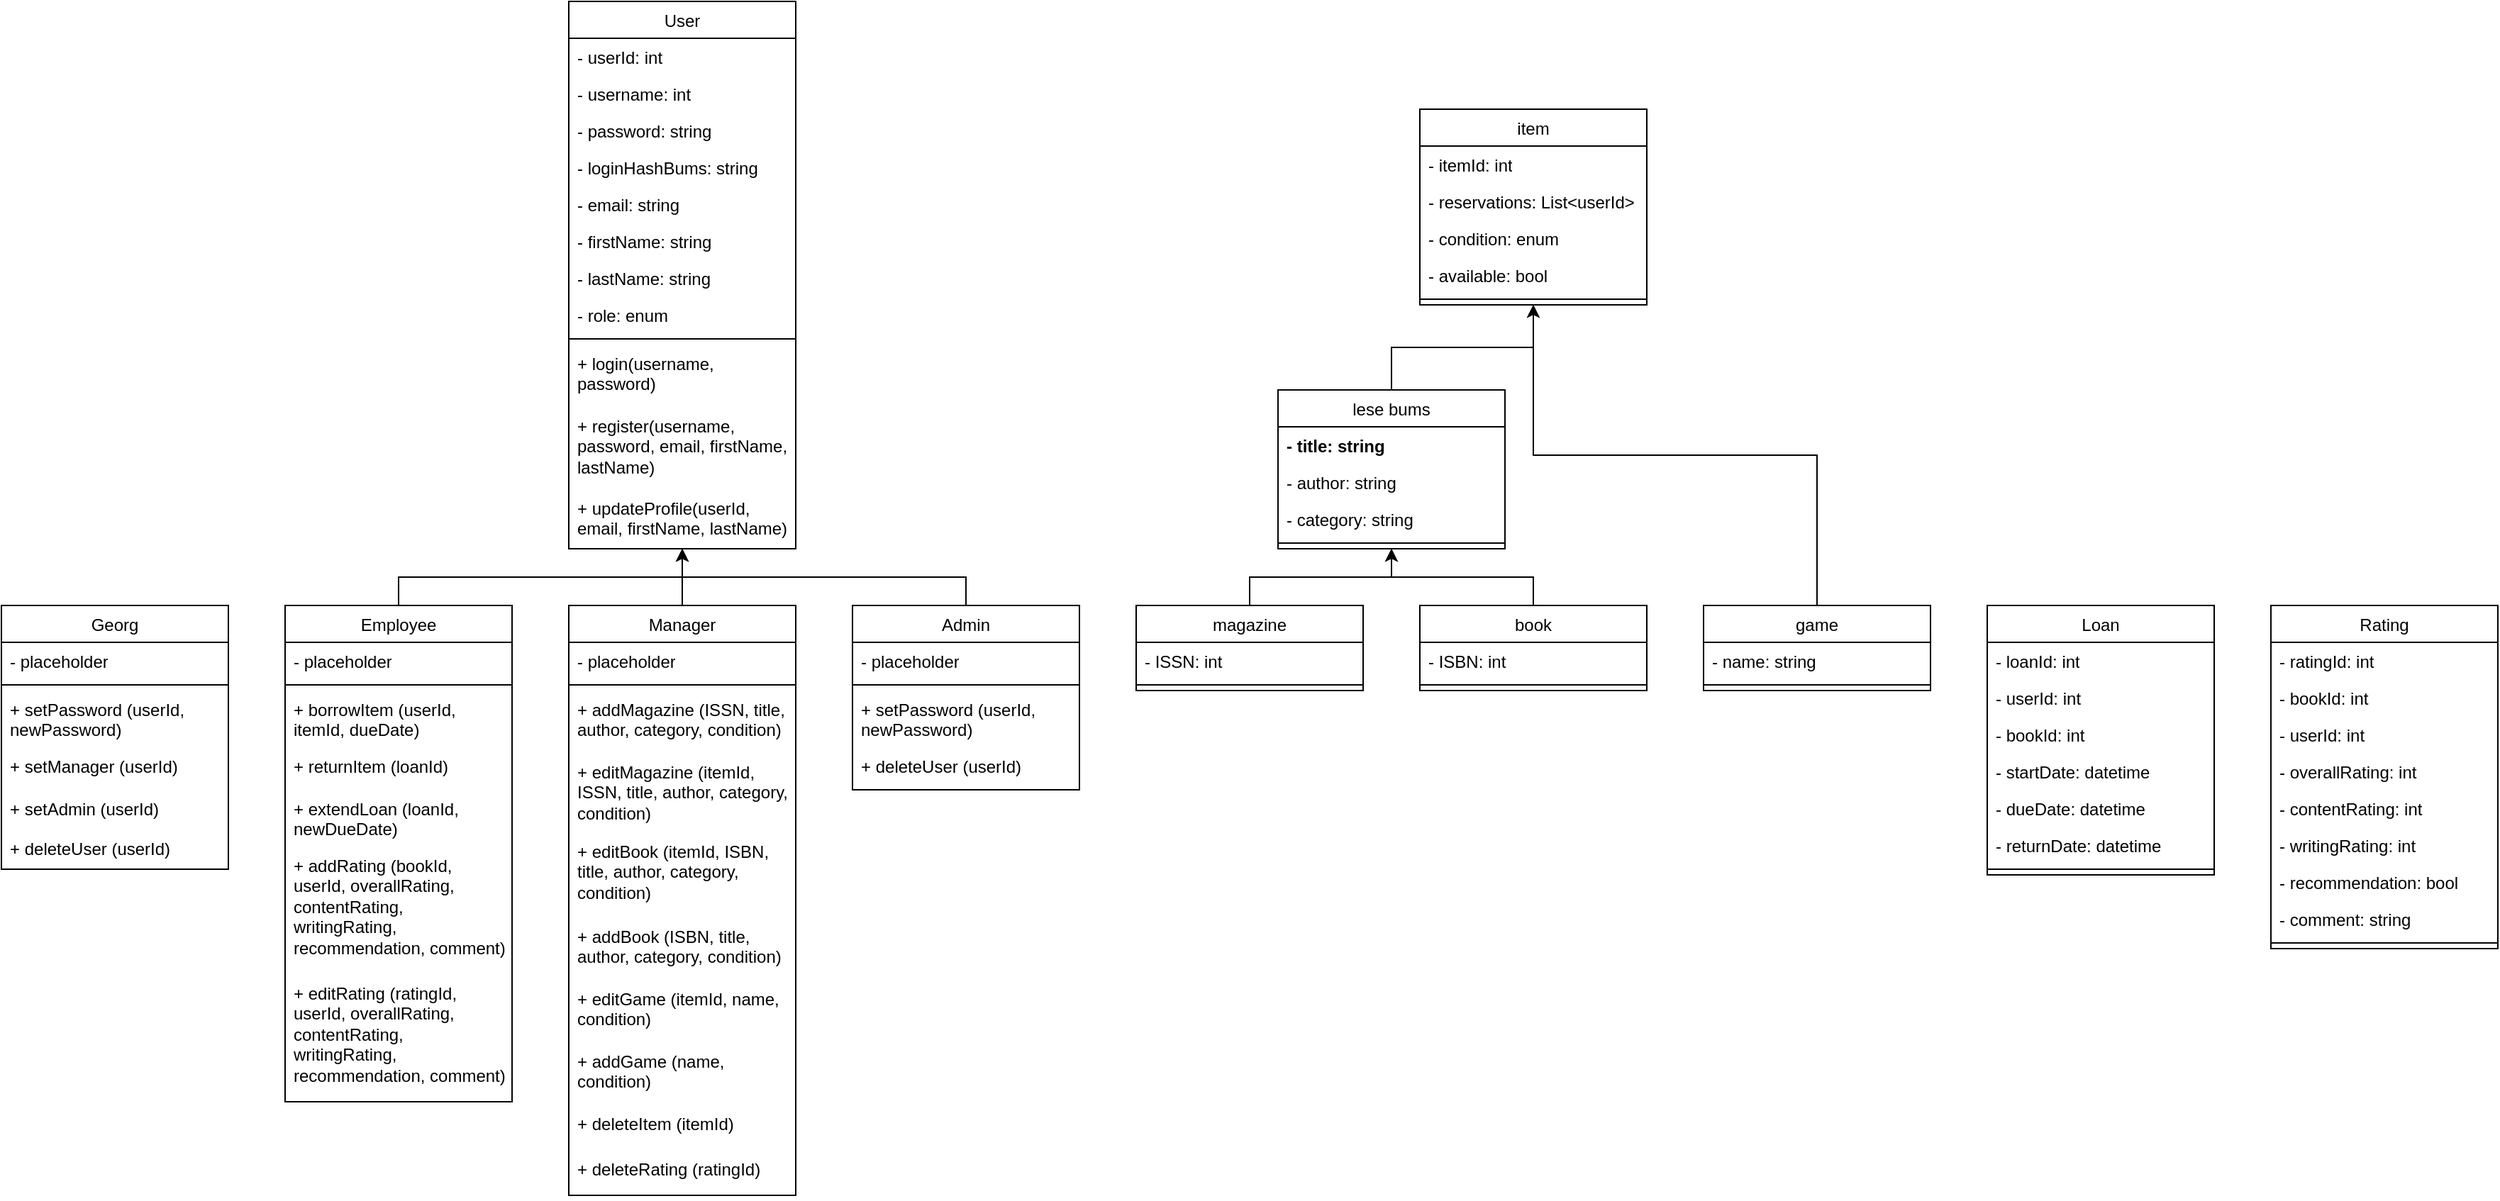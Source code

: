 <mxfile version="24.0.7" type="device">
  <diagram id="C5RBs43oDa-KdzZeNtuy" name="Page-1">
    <mxGraphModel dx="3623" dy="2087" grid="1" gridSize="10" guides="1" tooltips="1" connect="1" arrows="1" fold="1" page="1" pageScale="1" pageWidth="827" pageHeight="1169" math="0" shadow="0">
      <root>
        <mxCell id="WIyWlLk6GJQsqaUBKTNV-0" />
        <mxCell id="WIyWlLk6GJQsqaUBKTNV-1" parent="WIyWlLk6GJQsqaUBKTNV-0" />
        <mxCell id="Z_tapN1HvOzov5fVeBzJ-174" style="edgeStyle=orthogonalEdgeStyle;rounded=0;orthogonalLoop=1;jettySize=auto;html=1;exitX=0.5;exitY=0;exitDx=0;exitDy=0;" parent="WIyWlLk6GJQsqaUBKTNV-1" source="zkfFHV4jXpPFQw0GAbJ--6" target="Z_tapN1HvOzov5fVeBzJ-159" edge="1">
          <mxGeometry relative="1" as="geometry" />
        </mxCell>
        <mxCell id="zkfFHV4jXpPFQw0GAbJ--6" value="Admin" style="swimlane;fontStyle=0;align=center;verticalAlign=top;childLayout=stackLayout;horizontal=1;startSize=26;horizontalStack=0;resizeParent=1;resizeLast=0;collapsible=1;marginBottom=0;rounded=0;shadow=0;strokeWidth=1;whiteSpace=wrap;" parent="WIyWlLk6GJQsqaUBKTNV-1" vertex="1">
          <mxGeometry x="-280" y="320" width="160" height="130" as="geometry">
            <mxRectangle x="130" y="380" width="160" height="26" as="alternateBounds" />
          </mxGeometry>
        </mxCell>
        <mxCell id="Z_tapN1HvOzov5fVeBzJ-5" value="- placeholder" style="text;align=left;verticalAlign=top;spacingLeft=4;spacingRight=4;overflow=hidden;rotatable=0;points=[[0,0.5],[1,0.5]];portConstraint=eastwest;rounded=0;shadow=0;html=0;whiteSpace=wrap;" parent="zkfFHV4jXpPFQw0GAbJ--6" vertex="1">
          <mxGeometry y="26" width="160" height="26" as="geometry" />
        </mxCell>
        <mxCell id="zkfFHV4jXpPFQw0GAbJ--9" value="" style="line;html=1;strokeWidth=1;align=left;verticalAlign=middle;spacingTop=-1;spacingLeft=3;spacingRight=3;rotatable=0;labelPosition=right;points=[];portConstraint=eastwest;whiteSpace=wrap;" parent="zkfFHV4jXpPFQw0GAbJ--6" vertex="1">
          <mxGeometry y="52" width="160" height="8" as="geometry" />
        </mxCell>
        <mxCell id="Z_tapN1HvOzov5fVeBzJ-186" value="+ setPassword (userId, newPassword)" style="text;align=left;verticalAlign=top;spacingLeft=4;spacingRight=4;overflow=hidden;rotatable=0;points=[[0,0.5],[1,0.5]];portConstraint=eastwest;fontStyle=0;whiteSpace=wrap;" parent="zkfFHV4jXpPFQw0GAbJ--6" vertex="1">
          <mxGeometry y="60" width="160" height="40" as="geometry" />
        </mxCell>
        <mxCell id="Z_tapN1HvOzov5fVeBzJ-185" value="+ deleteUser (userId)" style="text;align=left;verticalAlign=top;spacingLeft=4;spacingRight=4;overflow=hidden;rotatable=0;points=[[0,0.5],[1,0.5]];portConstraint=eastwest;fontStyle=0;whiteSpace=wrap;" parent="zkfFHV4jXpPFQw0GAbJ--6" vertex="1">
          <mxGeometry y="100" width="160" height="28" as="geometry" />
        </mxCell>
        <mxCell id="Z_tapN1HvOzov5fVeBzJ-9" value="Loan" style="swimlane;fontStyle=0;align=center;verticalAlign=top;childLayout=stackLayout;horizontal=1;startSize=26;horizontalStack=0;resizeParent=1;resizeLast=0;collapsible=1;marginBottom=0;rounded=0;shadow=0;strokeWidth=1;whiteSpace=wrap;" parent="WIyWlLk6GJQsqaUBKTNV-1" vertex="1">
          <mxGeometry x="520" y="320" width="160" height="190" as="geometry">
            <mxRectangle x="130" y="380" width="160" height="26" as="alternateBounds" />
          </mxGeometry>
        </mxCell>
        <mxCell id="Z_tapN1HvOzov5fVeBzJ-21" value="- loanId: int" style="text;align=left;verticalAlign=top;spacingLeft=4;spacingRight=4;overflow=hidden;rotatable=0;points=[[0,0.5],[1,0.5]];portConstraint=eastwest;whiteSpace=wrap;" parent="Z_tapN1HvOzov5fVeBzJ-9" vertex="1">
          <mxGeometry y="26" width="160" height="26" as="geometry" />
        </mxCell>
        <mxCell id="Z_tapN1HvOzov5fVeBzJ-10" value="- userId: int" style="text;align=left;verticalAlign=top;spacingLeft=4;spacingRight=4;overflow=hidden;rotatable=0;points=[[0,0.5],[1,0.5]];portConstraint=eastwest;whiteSpace=wrap;" parent="Z_tapN1HvOzov5fVeBzJ-9" vertex="1">
          <mxGeometry y="52" width="160" height="26" as="geometry" />
        </mxCell>
        <mxCell id="Z_tapN1HvOzov5fVeBzJ-22" value="- bookId: int" style="text;align=left;verticalAlign=top;spacingLeft=4;spacingRight=4;overflow=hidden;rotatable=0;points=[[0,0.5],[1,0.5]];portConstraint=eastwest;whiteSpace=wrap;" parent="Z_tapN1HvOzov5fVeBzJ-9" vertex="1">
          <mxGeometry y="78" width="160" height="26" as="geometry" />
        </mxCell>
        <mxCell id="Z_tapN1HvOzov5fVeBzJ-23" value="- startDate: datetime" style="text;align=left;verticalAlign=top;spacingLeft=4;spacingRight=4;overflow=hidden;rotatable=0;points=[[0,0.5],[1,0.5]];portConstraint=eastwest;whiteSpace=wrap;" parent="Z_tapN1HvOzov5fVeBzJ-9" vertex="1">
          <mxGeometry y="104" width="160" height="26" as="geometry" />
        </mxCell>
        <mxCell id="Z_tapN1HvOzov5fVeBzJ-24" value="- dueDate: datetime" style="text;align=left;verticalAlign=top;spacingLeft=4;spacingRight=4;overflow=hidden;rotatable=0;points=[[0,0.5],[1,0.5]];portConstraint=eastwest;whiteSpace=wrap;" parent="Z_tapN1HvOzov5fVeBzJ-9" vertex="1">
          <mxGeometry y="130" width="160" height="26" as="geometry" />
        </mxCell>
        <mxCell id="Z_tapN1HvOzov5fVeBzJ-25" value="- returnDate: datetime" style="text;align=left;verticalAlign=top;spacingLeft=4;spacingRight=4;overflow=hidden;rotatable=0;points=[[0,0.5],[1,0.5]];portConstraint=eastwest;whiteSpace=wrap;" parent="Z_tapN1HvOzov5fVeBzJ-9" vertex="1">
          <mxGeometry y="156" width="160" height="26" as="geometry" />
        </mxCell>
        <mxCell id="Z_tapN1HvOzov5fVeBzJ-17" value="" style="line;html=1;strokeWidth=1;align=left;verticalAlign=middle;spacingTop=-1;spacingLeft=3;spacingRight=3;rotatable=0;labelPosition=right;points=[];portConstraint=eastwest;whiteSpace=wrap;" parent="Z_tapN1HvOzov5fVeBzJ-9" vertex="1">
          <mxGeometry y="182" width="160" height="8" as="geometry" />
        </mxCell>
        <mxCell id="Z_tapN1HvOzov5fVeBzJ-177" style="edgeStyle=orthogonalEdgeStyle;rounded=0;orthogonalLoop=1;jettySize=auto;html=1;exitX=0.5;exitY=0;exitDx=0;exitDy=0;" parent="WIyWlLk6GJQsqaUBKTNV-1" source="Z_tapN1HvOzov5fVeBzJ-29" target="Z_tapN1HvOzov5fVeBzJ-123" edge="1">
          <mxGeometry relative="1" as="geometry" />
        </mxCell>
        <mxCell id="Z_tapN1HvOzov5fVeBzJ-29" value="game" style="swimlane;fontStyle=0;align=center;verticalAlign=top;childLayout=stackLayout;horizontal=1;startSize=26;horizontalStack=0;resizeParent=1;resizeLast=0;collapsible=1;marginBottom=0;rounded=0;shadow=0;strokeWidth=1;whiteSpace=wrap;labelBorderColor=none;textShadow=0;labelBackgroundColor=none;" parent="WIyWlLk6GJQsqaUBKTNV-1" vertex="1">
          <mxGeometry x="320" y="320" width="160" height="60" as="geometry">
            <mxRectangle x="130" y="380" width="160" height="26" as="alternateBounds" />
          </mxGeometry>
        </mxCell>
        <mxCell id="Z_tapN1HvOzov5fVeBzJ-31" value="- name: string" style="text;align=left;verticalAlign=top;spacingLeft=4;spacingRight=4;overflow=hidden;rotatable=0;points=[[0,0.5],[1,0.5]];portConstraint=eastwest;whiteSpace=wrap;" parent="Z_tapN1HvOzov5fVeBzJ-29" vertex="1">
          <mxGeometry y="26" width="160" height="26" as="geometry" />
        </mxCell>
        <mxCell id="Z_tapN1HvOzov5fVeBzJ-36" value="" style="line;html=1;strokeWidth=1;align=left;verticalAlign=middle;spacingTop=-1;spacingLeft=3;spacingRight=3;rotatable=0;labelPosition=right;points=[];portConstraint=eastwest;whiteSpace=wrap;" parent="Z_tapN1HvOzov5fVeBzJ-29" vertex="1">
          <mxGeometry y="52" width="160" height="8" as="geometry" />
        </mxCell>
        <mxCell id="Z_tapN1HvOzov5fVeBzJ-40" value="Rating" style="swimlane;fontStyle=0;align=center;verticalAlign=top;childLayout=stackLayout;horizontal=1;startSize=26;horizontalStack=0;resizeParent=1;resizeLast=0;collapsible=1;marginBottom=0;rounded=0;shadow=0;strokeWidth=1;whiteSpace=wrap;" parent="WIyWlLk6GJQsqaUBKTNV-1" vertex="1">
          <mxGeometry x="720" y="320" width="160" height="242" as="geometry">
            <mxRectangle x="130" y="380" width="160" height="26" as="alternateBounds" />
          </mxGeometry>
        </mxCell>
        <mxCell id="Z_tapN1HvOzov5fVeBzJ-51" value="- ratingId: int" style="text;align=left;verticalAlign=top;spacingLeft=4;spacingRight=4;overflow=hidden;rotatable=0;points=[[0,0.5],[1,0.5]];portConstraint=eastwest;whiteSpace=wrap;" parent="Z_tapN1HvOzov5fVeBzJ-40" vertex="1">
          <mxGeometry y="26" width="160" height="26" as="geometry" />
        </mxCell>
        <mxCell id="Z_tapN1HvOzov5fVeBzJ-41" value="- bookId: int" style="text;align=left;verticalAlign=top;spacingLeft=4;spacingRight=4;overflow=hidden;rotatable=0;points=[[0,0.5],[1,0.5]];portConstraint=eastwest;whiteSpace=wrap;" parent="Z_tapN1HvOzov5fVeBzJ-40" vertex="1">
          <mxGeometry y="52" width="160" height="26" as="geometry" />
        </mxCell>
        <mxCell id="Z_tapN1HvOzov5fVeBzJ-52" value="- userId: int" style="text;align=left;verticalAlign=top;spacingLeft=4;spacingRight=4;overflow=hidden;rotatable=0;points=[[0,0.5],[1,0.5]];portConstraint=eastwest;whiteSpace=wrap;" parent="Z_tapN1HvOzov5fVeBzJ-40" vertex="1">
          <mxGeometry y="78" width="160" height="26" as="geometry" />
        </mxCell>
        <mxCell id="Z_tapN1HvOzov5fVeBzJ-59" value="- overallRating: int" style="text;align=left;verticalAlign=top;spacingLeft=4;spacingRight=4;overflow=hidden;rotatable=0;points=[[0,0.5],[1,0.5]];portConstraint=eastwest;whiteSpace=wrap;" parent="Z_tapN1HvOzov5fVeBzJ-40" vertex="1">
          <mxGeometry y="104" width="160" height="26" as="geometry" />
        </mxCell>
        <mxCell id="Z_tapN1HvOzov5fVeBzJ-60" value="- contentRating: int" style="text;align=left;verticalAlign=top;spacingLeft=4;spacingRight=4;overflow=hidden;rotatable=0;points=[[0,0.5],[1,0.5]];portConstraint=eastwest;whiteSpace=wrap;" parent="Z_tapN1HvOzov5fVeBzJ-40" vertex="1">
          <mxGeometry y="130" width="160" height="26" as="geometry" />
        </mxCell>
        <mxCell id="Z_tapN1HvOzov5fVeBzJ-61" value="- writingRating: int" style="text;align=left;verticalAlign=top;spacingLeft=4;spacingRight=4;overflow=hidden;rotatable=0;points=[[0,0.5],[1,0.5]];portConstraint=eastwest;whiteSpace=wrap;" parent="Z_tapN1HvOzov5fVeBzJ-40" vertex="1">
          <mxGeometry y="156" width="160" height="26" as="geometry" />
        </mxCell>
        <mxCell id="Z_tapN1HvOzov5fVeBzJ-64" value="- recommendation: bool" style="text;align=left;verticalAlign=top;spacingLeft=4;spacingRight=4;overflow=hidden;rotatable=0;points=[[0,0.5],[1,0.5]];portConstraint=eastwest;whiteSpace=wrap;" parent="Z_tapN1HvOzov5fVeBzJ-40" vertex="1">
          <mxGeometry y="182" width="160" height="26" as="geometry" />
        </mxCell>
        <mxCell id="Z_tapN1HvOzov5fVeBzJ-62" value="- comment: string" style="text;align=left;verticalAlign=top;spacingLeft=4;spacingRight=4;overflow=hidden;rotatable=0;points=[[0,0.5],[1,0.5]];portConstraint=eastwest;whiteSpace=wrap;" parent="Z_tapN1HvOzov5fVeBzJ-40" vertex="1">
          <mxGeometry y="208" width="160" height="26" as="geometry" />
        </mxCell>
        <mxCell id="Z_tapN1HvOzov5fVeBzJ-47" value="" style="line;html=1;strokeWidth=1;align=left;verticalAlign=middle;spacingTop=-1;spacingLeft=3;spacingRight=3;rotatable=0;labelPosition=right;points=[];portConstraint=eastwest;whiteSpace=wrap;" parent="Z_tapN1HvOzov5fVeBzJ-40" vertex="1">
          <mxGeometry y="234" width="160" height="8" as="geometry" />
        </mxCell>
        <mxCell id="Z_tapN1HvOzov5fVeBzJ-176" style="edgeStyle=orthogonalEdgeStyle;rounded=0;orthogonalLoop=1;jettySize=auto;html=1;exitX=0.5;exitY=0;exitDx=0;exitDy=0;" parent="WIyWlLk6GJQsqaUBKTNV-1" source="Z_tapN1HvOzov5fVeBzJ-90" target="Z_tapN1HvOzov5fVeBzJ-112" edge="1">
          <mxGeometry relative="1" as="geometry" />
        </mxCell>
        <mxCell id="Z_tapN1HvOzov5fVeBzJ-90" value="book" style="swimlane;fontStyle=0;align=center;verticalAlign=top;childLayout=stackLayout;horizontal=1;startSize=26;horizontalStack=0;resizeParent=1;resizeLast=0;collapsible=1;marginBottom=0;rounded=0;shadow=0;strokeWidth=1;whiteSpace=wrap;labelBorderColor=none;textShadow=0;labelBackgroundColor=none;" parent="WIyWlLk6GJQsqaUBKTNV-1" vertex="1">
          <mxGeometry x="120" y="320" width="160" height="60" as="geometry">
            <mxRectangle x="130" y="380" width="160" height="26" as="alternateBounds" />
          </mxGeometry>
        </mxCell>
        <mxCell id="Z_tapN1HvOzov5fVeBzJ-92" value="- ISBN: int" style="text;align=left;verticalAlign=top;spacingLeft=4;spacingRight=4;overflow=hidden;rotatable=0;points=[[0,0.5],[1,0.5]];portConstraint=eastwest;whiteSpace=wrap;" parent="Z_tapN1HvOzov5fVeBzJ-90" vertex="1">
          <mxGeometry y="26" width="160" height="26" as="geometry" />
        </mxCell>
        <mxCell id="Z_tapN1HvOzov5fVeBzJ-97" value="" style="line;html=1;strokeWidth=1;align=left;verticalAlign=middle;spacingTop=-1;spacingLeft=3;spacingRight=3;rotatable=0;labelPosition=right;points=[];portConstraint=eastwest;whiteSpace=wrap;" parent="Z_tapN1HvOzov5fVeBzJ-90" vertex="1">
          <mxGeometry y="52" width="160" height="8" as="geometry" />
        </mxCell>
        <mxCell id="Z_tapN1HvOzov5fVeBzJ-175" style="edgeStyle=orthogonalEdgeStyle;rounded=0;orthogonalLoop=1;jettySize=auto;html=1;exitX=0.5;exitY=0;exitDx=0;exitDy=0;" parent="WIyWlLk6GJQsqaUBKTNV-1" source="Z_tapN1HvOzov5fVeBzJ-101" target="Z_tapN1HvOzov5fVeBzJ-112" edge="1">
          <mxGeometry relative="1" as="geometry" />
        </mxCell>
        <mxCell id="Z_tapN1HvOzov5fVeBzJ-101" value="magazine" style="swimlane;fontStyle=0;align=center;verticalAlign=top;childLayout=stackLayout;horizontal=1;startSize=26;horizontalStack=0;resizeParent=1;resizeLast=0;collapsible=1;marginBottom=0;rounded=0;shadow=0;strokeWidth=1;whiteSpace=wrap;labelBorderColor=none;textShadow=0;labelBackgroundColor=none;" parent="WIyWlLk6GJQsqaUBKTNV-1" vertex="1">
          <mxGeometry x="-80" y="320" width="160" height="60" as="geometry">
            <mxRectangle x="130" y="380" width="160" height="26" as="alternateBounds" />
          </mxGeometry>
        </mxCell>
        <mxCell id="Z_tapN1HvOzov5fVeBzJ-103" value="- ISSN: int" style="text;align=left;verticalAlign=top;spacingLeft=4;spacingRight=4;overflow=hidden;rotatable=0;points=[[0,0.5],[1,0.5]];portConstraint=eastwest;whiteSpace=wrap;" parent="Z_tapN1HvOzov5fVeBzJ-101" vertex="1">
          <mxGeometry y="26" width="160" height="26" as="geometry" />
        </mxCell>
        <mxCell id="Z_tapN1HvOzov5fVeBzJ-108" value="" style="line;html=1;strokeWidth=1;align=left;verticalAlign=middle;spacingTop=-1;spacingLeft=3;spacingRight=3;rotatable=0;labelPosition=right;points=[];portConstraint=eastwest;whiteSpace=wrap;" parent="Z_tapN1HvOzov5fVeBzJ-101" vertex="1">
          <mxGeometry y="52" width="160" height="8" as="geometry" />
        </mxCell>
        <mxCell id="Z_tapN1HvOzov5fVeBzJ-178" style="edgeStyle=orthogonalEdgeStyle;rounded=0;orthogonalLoop=1;jettySize=auto;html=1;exitX=0.5;exitY=0;exitDx=0;exitDy=0;" parent="WIyWlLk6GJQsqaUBKTNV-1" source="Z_tapN1HvOzov5fVeBzJ-112" target="Z_tapN1HvOzov5fVeBzJ-123" edge="1">
          <mxGeometry relative="1" as="geometry">
            <mxPoint x="200" y="-90" as="targetPoint" />
          </mxGeometry>
        </mxCell>
        <mxCell id="Z_tapN1HvOzov5fVeBzJ-112" value="lese bums" style="swimlane;fontStyle=0;align=center;verticalAlign=top;childLayout=stackLayout;horizontal=1;startSize=26;horizontalStack=0;resizeParent=1;resizeLast=0;collapsible=1;marginBottom=0;rounded=0;shadow=0;strokeWidth=1;whiteSpace=wrap;labelBorderColor=none;textShadow=0;labelBackgroundColor=none;" parent="WIyWlLk6GJQsqaUBKTNV-1" vertex="1">
          <mxGeometry x="20" y="168" width="160" height="112" as="geometry">
            <mxRectangle x="130" y="380" width="160" height="26" as="alternateBounds" />
          </mxGeometry>
        </mxCell>
        <mxCell id="Z_tapN1HvOzov5fVeBzJ-114" value="- title: string" style="text;align=left;verticalAlign=top;spacingLeft=4;spacingRight=4;overflow=hidden;rotatable=0;points=[[0,0.5],[1,0.5]];portConstraint=eastwest;whiteSpace=wrap;fontStyle=1" parent="Z_tapN1HvOzov5fVeBzJ-112" vertex="1">
          <mxGeometry y="26" width="160" height="26" as="geometry" />
        </mxCell>
        <mxCell id="Z_tapN1HvOzov5fVeBzJ-115" value="- author: string" style="text;align=left;verticalAlign=top;spacingLeft=4;spacingRight=4;overflow=hidden;rotatable=0;points=[[0,0.5],[1,0.5]];portConstraint=eastwest;whiteSpace=wrap;" parent="Z_tapN1HvOzov5fVeBzJ-112" vertex="1">
          <mxGeometry y="52" width="160" height="26" as="geometry" />
        </mxCell>
        <mxCell id="Z_tapN1HvOzov5fVeBzJ-116" value="- category: string" style="text;align=left;verticalAlign=top;spacingLeft=4;spacingRight=4;overflow=hidden;rotatable=0;points=[[0,0.5],[1,0.5]];portConstraint=eastwest;whiteSpace=wrap;" parent="Z_tapN1HvOzov5fVeBzJ-112" vertex="1">
          <mxGeometry y="78" width="160" height="26" as="geometry" />
        </mxCell>
        <mxCell id="Z_tapN1HvOzov5fVeBzJ-119" value="" style="line;html=1;strokeWidth=1;align=left;verticalAlign=middle;spacingTop=-1;spacingLeft=3;spacingRight=3;rotatable=0;labelPosition=right;points=[];portConstraint=eastwest;whiteSpace=wrap;" parent="Z_tapN1HvOzov5fVeBzJ-112" vertex="1">
          <mxGeometry y="104" width="160" height="8" as="geometry" />
        </mxCell>
        <mxCell id="Z_tapN1HvOzov5fVeBzJ-123" value="item" style="swimlane;fontStyle=0;align=center;verticalAlign=top;childLayout=stackLayout;horizontal=1;startSize=26;horizontalStack=0;resizeParent=1;resizeLast=0;collapsible=1;marginBottom=0;rounded=0;shadow=0;strokeWidth=1;whiteSpace=wrap;labelBorderColor=none;textShadow=0;labelBackgroundColor=none;" parent="WIyWlLk6GJQsqaUBKTNV-1" vertex="1">
          <mxGeometry x="120" y="-30" width="160" height="138" as="geometry">
            <mxRectangle x="130" y="380" width="160" height="26" as="alternateBounds" />
          </mxGeometry>
        </mxCell>
        <mxCell id="Z_tapN1HvOzov5fVeBzJ-124" value="- itemId: int" style="text;align=left;verticalAlign=top;spacingLeft=4;spacingRight=4;overflow=hidden;rotatable=0;points=[[0,0.5],[1,0.5]];portConstraint=eastwest;whiteSpace=wrap;" parent="Z_tapN1HvOzov5fVeBzJ-123" vertex="1">
          <mxGeometry y="26" width="160" height="26" as="geometry" />
        </mxCell>
        <mxCell id="po1jDYeh4Vm40g4C0sUP-4" value="- reservations: List&lt;userId&gt;" style="text;align=left;verticalAlign=top;spacingLeft=4;spacingRight=4;overflow=hidden;rotatable=0;points=[[0,0.5],[1,0.5]];portConstraint=eastwest;whiteSpace=wrap;" vertex="1" parent="Z_tapN1HvOzov5fVeBzJ-123">
          <mxGeometry y="52" width="160" height="26" as="geometry" />
        </mxCell>
        <mxCell id="Z_tapN1HvOzov5fVeBzJ-128" value="- condition: enum" style="text;align=left;verticalAlign=top;spacingLeft=4;spacingRight=4;overflow=hidden;rotatable=0;points=[[0,0.5],[1,0.5]];portConstraint=eastwest;whiteSpace=wrap;" parent="Z_tapN1HvOzov5fVeBzJ-123" vertex="1">
          <mxGeometry y="78" width="160" height="26" as="geometry" />
        </mxCell>
        <mxCell id="Z_tapN1HvOzov5fVeBzJ-129" value="- available: bool" style="text;align=left;verticalAlign=top;spacingLeft=4;spacingRight=4;overflow=hidden;rotatable=0;points=[[0,0.5],[1,0.5]];portConstraint=eastwest;whiteSpace=wrap;" parent="Z_tapN1HvOzov5fVeBzJ-123" vertex="1">
          <mxGeometry y="104" width="160" height="26" as="geometry" />
        </mxCell>
        <mxCell id="Z_tapN1HvOzov5fVeBzJ-130" value="" style="line;html=1;strokeWidth=1;align=left;verticalAlign=middle;spacingTop=-1;spacingLeft=3;spacingRight=3;rotatable=0;labelPosition=right;points=[];portConstraint=eastwest;whiteSpace=wrap;" parent="Z_tapN1HvOzov5fVeBzJ-123" vertex="1">
          <mxGeometry y="130" width="160" height="8" as="geometry" />
        </mxCell>
        <mxCell id="Z_tapN1HvOzov5fVeBzJ-173" style="edgeStyle=orthogonalEdgeStyle;rounded=0;orthogonalLoop=1;jettySize=auto;html=1;exitX=0.5;exitY=0;exitDx=0;exitDy=0;" parent="WIyWlLk6GJQsqaUBKTNV-1" source="Z_tapN1HvOzov5fVeBzJ-134" target="Z_tapN1HvOzov5fVeBzJ-159" edge="1">
          <mxGeometry relative="1" as="geometry" />
        </mxCell>
        <mxCell id="Z_tapN1HvOzov5fVeBzJ-134" value="Manager" style="swimlane;fontStyle=0;align=center;verticalAlign=top;childLayout=stackLayout;horizontal=1;startSize=26;horizontalStack=0;resizeParent=1;resizeLast=0;collapsible=1;marginBottom=0;rounded=0;shadow=0;strokeWidth=1;whiteSpace=wrap;" parent="WIyWlLk6GJQsqaUBKTNV-1" vertex="1">
          <mxGeometry x="-480" y="320" width="160" height="416" as="geometry">
            <mxRectangle x="130" y="380" width="160" height="26" as="alternateBounds" />
          </mxGeometry>
        </mxCell>
        <mxCell id="Z_tapN1HvOzov5fVeBzJ-141" value="- placeholder" style="text;align=left;verticalAlign=top;spacingLeft=4;spacingRight=4;overflow=hidden;rotatable=0;points=[[0,0.5],[1,0.5]];portConstraint=eastwest;rounded=0;shadow=0;html=0;whiteSpace=wrap;" parent="Z_tapN1HvOzov5fVeBzJ-134" vertex="1">
          <mxGeometry y="26" width="160" height="26" as="geometry" />
        </mxCell>
        <mxCell id="Z_tapN1HvOzov5fVeBzJ-142" value="" style="line;html=1;strokeWidth=1;align=left;verticalAlign=middle;spacingTop=-1;spacingLeft=3;spacingRight=3;rotatable=0;labelPosition=right;points=[];portConstraint=eastwest;whiteSpace=wrap;" parent="Z_tapN1HvOzov5fVeBzJ-134" vertex="1">
          <mxGeometry y="52" width="160" height="8" as="geometry" />
        </mxCell>
        <mxCell id="Z_tapN1HvOzov5fVeBzJ-109" value="+ addMagazine (ISSN, title, author, category, condition)" style="text;align=left;verticalAlign=top;spacingLeft=4;spacingRight=4;overflow=hidden;rotatable=0;points=[[0,0.5],[1,0.5]];portConstraint=eastwest;fontStyle=0;whiteSpace=wrap;" parent="Z_tapN1HvOzov5fVeBzJ-134" vertex="1">
          <mxGeometry y="60" width="160" height="44" as="geometry" />
        </mxCell>
        <mxCell id="Z_tapN1HvOzov5fVeBzJ-110" value="+ editMagazine (itemId, ISSN, title, author, category, condition)" style="text;align=left;verticalAlign=top;spacingLeft=4;spacingRight=4;overflow=hidden;rotatable=0;points=[[0,0.5],[1,0.5]];portConstraint=eastwest;fontStyle=0;whiteSpace=wrap;" parent="Z_tapN1HvOzov5fVeBzJ-134" vertex="1">
          <mxGeometry y="104" width="160" height="56" as="geometry" />
        </mxCell>
        <mxCell id="Z_tapN1HvOzov5fVeBzJ-99" value="+ editBook (itemId, ISBN, title, author, category, condition)" style="text;align=left;verticalAlign=top;spacingLeft=4;spacingRight=4;overflow=hidden;rotatable=0;points=[[0,0.5],[1,0.5]];portConstraint=eastwest;fontStyle=0;whiteSpace=wrap;" parent="Z_tapN1HvOzov5fVeBzJ-134" vertex="1">
          <mxGeometry y="160" width="160" height="60" as="geometry" />
        </mxCell>
        <mxCell id="Z_tapN1HvOzov5fVeBzJ-98" value="+ addBook (ISBN, title, author, category, condition)" style="text;align=left;verticalAlign=top;spacingLeft=4;spacingRight=4;overflow=hidden;rotatable=0;points=[[0,0.5],[1,0.5]];portConstraint=eastwest;fontStyle=0;whiteSpace=wrap;" parent="Z_tapN1HvOzov5fVeBzJ-134" vertex="1">
          <mxGeometry y="220" width="160" height="44" as="geometry" />
        </mxCell>
        <mxCell id="Z_tapN1HvOzov5fVeBzJ-38" value="+ editGame (itemId, name, condition)" style="text;align=left;verticalAlign=top;spacingLeft=4;spacingRight=4;overflow=hidden;rotatable=0;points=[[0,0.5],[1,0.5]];portConstraint=eastwest;fontStyle=0;whiteSpace=wrap;" parent="Z_tapN1HvOzov5fVeBzJ-134" vertex="1">
          <mxGeometry y="264" width="160" height="44" as="geometry" />
        </mxCell>
        <mxCell id="Z_tapN1HvOzov5fVeBzJ-37" value="+ addGame (name, condition)" style="text;align=left;verticalAlign=top;spacingLeft=4;spacingRight=4;overflow=hidden;rotatable=0;points=[[0,0.5],[1,0.5]];portConstraint=eastwest;fontStyle=0;whiteSpace=wrap;" parent="Z_tapN1HvOzov5fVeBzJ-134" vertex="1">
          <mxGeometry y="308" width="160" height="44" as="geometry" />
        </mxCell>
        <mxCell id="Z_tapN1HvOzov5fVeBzJ-133" value="+ deleteItem (itemId)" style="text;align=left;verticalAlign=top;spacingLeft=4;spacingRight=4;overflow=hidden;rotatable=0;points=[[0,0.5],[1,0.5]];portConstraint=eastwest;fontStyle=0;whiteSpace=wrap;" parent="Z_tapN1HvOzov5fVeBzJ-134" vertex="1">
          <mxGeometry y="352" width="160" height="32" as="geometry" />
        </mxCell>
        <mxCell id="Z_tapN1HvOzov5fVeBzJ-65" value="+ deleteRating (ratingId)" style="text;align=left;verticalAlign=top;spacingLeft=4;spacingRight=4;overflow=hidden;rotatable=0;points=[[0,0.5],[1,0.5]];portConstraint=eastwest;fontStyle=0;whiteSpace=wrap;" parent="Z_tapN1HvOzov5fVeBzJ-134" vertex="1">
          <mxGeometry y="384" width="160" height="32" as="geometry" />
        </mxCell>
        <mxCell id="Z_tapN1HvOzov5fVeBzJ-171" style="edgeStyle=orthogonalEdgeStyle;rounded=0;orthogonalLoop=1;jettySize=auto;html=1;exitX=0.5;exitY=0;exitDx=0;exitDy=0;" parent="WIyWlLk6GJQsqaUBKTNV-1" source="Z_tapN1HvOzov5fVeBzJ-146" target="Z_tapN1HvOzov5fVeBzJ-159" edge="1">
          <mxGeometry relative="1" as="geometry" />
        </mxCell>
        <mxCell id="Z_tapN1HvOzov5fVeBzJ-146" value="Employee" style="swimlane;fontStyle=0;align=center;verticalAlign=top;childLayout=stackLayout;horizontal=1;startSize=26;horizontalStack=0;resizeParent=1;resizeLast=0;collapsible=1;marginBottom=0;rounded=0;shadow=0;strokeWidth=1;whiteSpace=wrap;" parent="WIyWlLk6GJQsqaUBKTNV-1" vertex="1">
          <mxGeometry x="-680" y="320" width="160" height="350" as="geometry">
            <mxRectangle x="130" y="380" width="160" height="26" as="alternateBounds" />
          </mxGeometry>
        </mxCell>
        <mxCell id="Z_tapN1HvOzov5fVeBzJ-153" value="- placeholder" style="text;align=left;verticalAlign=top;spacingLeft=4;spacingRight=4;overflow=hidden;rotatable=0;points=[[0,0.5],[1,0.5]];portConstraint=eastwest;rounded=0;shadow=0;html=0;whiteSpace=wrap;" parent="Z_tapN1HvOzov5fVeBzJ-146" vertex="1">
          <mxGeometry y="26" width="160" height="26" as="geometry" />
        </mxCell>
        <mxCell id="Z_tapN1HvOzov5fVeBzJ-154" value="" style="line;html=1;strokeWidth=1;align=left;verticalAlign=middle;spacingTop=-1;spacingLeft=3;spacingRight=3;rotatable=0;labelPosition=right;points=[];portConstraint=eastwest;whiteSpace=wrap;" parent="Z_tapN1HvOzov5fVeBzJ-146" vertex="1">
          <mxGeometry y="52" width="160" height="8" as="geometry" />
        </mxCell>
        <mxCell id="Z_tapN1HvOzov5fVeBzJ-157" value="+ borrowItem (userId, itemId, dueDate)" style="text;align=left;verticalAlign=top;spacingLeft=4;spacingRight=4;overflow=hidden;rotatable=0;points=[[0,0.5],[1,0.5]];portConstraint=eastwest;fontStyle=0;whiteSpace=wrap;" parent="Z_tapN1HvOzov5fVeBzJ-146" vertex="1">
          <mxGeometry y="60" width="160" height="40" as="geometry" />
        </mxCell>
        <mxCell id="po1jDYeh4Vm40g4C0sUP-2" value="+ returnItem (loanId)" style="text;align=left;verticalAlign=top;spacingLeft=4;spacingRight=4;overflow=hidden;rotatable=0;points=[[0,0.5],[1,0.5]];portConstraint=eastwest;fontStyle=0;whiteSpace=wrap;" vertex="1" parent="Z_tapN1HvOzov5fVeBzJ-146">
          <mxGeometry y="100" width="160" height="30" as="geometry" />
        </mxCell>
        <mxCell id="po1jDYeh4Vm40g4C0sUP-3" value="+ extendLoan (loanId, newDueDate)" style="text;align=left;verticalAlign=top;spacingLeft=4;spacingRight=4;overflow=hidden;rotatable=0;points=[[0,0.5],[1,0.5]];portConstraint=eastwest;fontStyle=0;whiteSpace=wrap;" vertex="1" parent="Z_tapN1HvOzov5fVeBzJ-146">
          <mxGeometry y="130" width="160" height="40" as="geometry" />
        </mxCell>
        <mxCell id="Z_tapN1HvOzov5fVeBzJ-48" value="+ addRating (bookId, userId, overallRating, contentRating, writingRating, recommendation, comment)" style="text;align=left;verticalAlign=top;spacingLeft=4;spacingRight=4;overflow=hidden;rotatable=0;points=[[0,0.5],[1,0.5]];portConstraint=eastwest;fontStyle=0;whiteSpace=wrap;" parent="Z_tapN1HvOzov5fVeBzJ-146" vertex="1">
          <mxGeometry y="170" width="160" height="90" as="geometry" />
        </mxCell>
        <mxCell id="Z_tapN1HvOzov5fVeBzJ-66" value="+ editRating (ratingId, userId, overallRating, contentRating, writingRating, recommendation, comment)" style="text;align=left;verticalAlign=top;spacingLeft=4;spacingRight=4;overflow=hidden;rotatable=0;points=[[0,0.5],[1,0.5]];portConstraint=eastwest;fontStyle=0;whiteSpace=wrap;" parent="Z_tapN1HvOzov5fVeBzJ-146" vertex="1">
          <mxGeometry y="260" width="160" height="90" as="geometry" />
        </mxCell>
        <mxCell id="Z_tapN1HvOzov5fVeBzJ-159" value="User" style="swimlane;fontStyle=0;align=center;verticalAlign=top;childLayout=stackLayout;horizontal=1;startSize=26;horizontalStack=0;resizeParent=1;resizeLast=0;collapsible=1;marginBottom=0;rounded=0;shadow=0;strokeWidth=1;whiteSpace=wrap;" parent="WIyWlLk6GJQsqaUBKTNV-1" vertex="1">
          <mxGeometry x="-480" y="-106" width="160" height="386" as="geometry">
            <mxRectangle x="130" y="380" width="160" height="26" as="alternateBounds" />
          </mxGeometry>
        </mxCell>
        <mxCell id="Z_tapN1HvOzov5fVeBzJ-160" value="- userId: int" style="text;align=left;verticalAlign=top;spacingLeft=4;spacingRight=4;overflow=hidden;rotatable=0;points=[[0,0.5],[1,0.5]];portConstraint=eastwest;whiteSpace=wrap;" parent="Z_tapN1HvOzov5fVeBzJ-159" vertex="1">
          <mxGeometry y="26" width="160" height="26" as="geometry" />
        </mxCell>
        <mxCell id="Z_tapN1HvOzov5fVeBzJ-161" value="- username: int" style="text;align=left;verticalAlign=top;spacingLeft=4;spacingRight=4;overflow=hidden;rotatable=0;points=[[0,0.5],[1,0.5]];portConstraint=eastwest;rounded=0;shadow=0;html=0;whiteSpace=wrap;" parent="Z_tapN1HvOzov5fVeBzJ-159" vertex="1">
          <mxGeometry y="52" width="160" height="26" as="geometry" />
        </mxCell>
        <mxCell id="po1jDYeh4Vm40g4C0sUP-0" value="- password: string" style="text;align=left;verticalAlign=top;spacingLeft=4;spacingRight=4;overflow=hidden;rotatable=0;points=[[0,0.5],[1,0.5]];portConstraint=eastwest;rounded=0;shadow=0;html=0;whiteSpace=wrap;" vertex="1" parent="Z_tapN1HvOzov5fVeBzJ-159">
          <mxGeometry y="78" width="160" height="26" as="geometry" />
        </mxCell>
        <mxCell id="Z_tapN1HvOzov5fVeBzJ-162" value="- loginHashBums: string" style="text;align=left;verticalAlign=top;spacingLeft=4;spacingRight=4;overflow=hidden;rotatable=0;points=[[0,0.5],[1,0.5]];portConstraint=eastwest;rounded=0;shadow=0;html=0;whiteSpace=wrap;" parent="Z_tapN1HvOzov5fVeBzJ-159" vertex="1">
          <mxGeometry y="104" width="160" height="26" as="geometry" />
        </mxCell>
        <mxCell id="Z_tapN1HvOzov5fVeBzJ-163" value="- email: string" style="text;align=left;verticalAlign=top;spacingLeft=4;spacingRight=4;overflow=hidden;rotatable=0;points=[[0,0.5],[1,0.5]];portConstraint=eastwest;rounded=0;shadow=0;html=0;whiteSpace=wrap;" parent="Z_tapN1HvOzov5fVeBzJ-159" vertex="1">
          <mxGeometry y="130" width="160" height="26" as="geometry" />
        </mxCell>
        <mxCell id="Z_tapN1HvOzov5fVeBzJ-164" value="- firstName: string" style="text;align=left;verticalAlign=top;spacingLeft=4;spacingRight=4;overflow=hidden;rotatable=0;points=[[0,0.5],[1,0.5]];portConstraint=eastwest;rounded=0;shadow=0;html=0;whiteSpace=wrap;" parent="Z_tapN1HvOzov5fVeBzJ-159" vertex="1">
          <mxGeometry y="156" width="160" height="26" as="geometry" />
        </mxCell>
        <mxCell id="Z_tapN1HvOzov5fVeBzJ-165" value="- lastName: string" style="text;align=left;verticalAlign=top;spacingLeft=4;spacingRight=4;overflow=hidden;rotatable=0;points=[[0,0.5],[1,0.5]];portConstraint=eastwest;rounded=0;shadow=0;html=0;whiteSpace=wrap;" parent="Z_tapN1HvOzov5fVeBzJ-159" vertex="1">
          <mxGeometry y="182" width="160" height="26" as="geometry" />
        </mxCell>
        <mxCell id="Z_tapN1HvOzov5fVeBzJ-166" value="- role: enum" style="text;align=left;verticalAlign=top;spacingLeft=4;spacingRight=4;overflow=hidden;rotatable=0;points=[[0,0.5],[1,0.5]];portConstraint=eastwest;rounded=0;shadow=0;html=0;whiteSpace=wrap;" parent="Z_tapN1HvOzov5fVeBzJ-159" vertex="1">
          <mxGeometry y="208" width="160" height="26" as="geometry" />
        </mxCell>
        <mxCell id="Z_tapN1HvOzov5fVeBzJ-167" value="" style="line;html=1;strokeWidth=1;align=left;verticalAlign=middle;spacingTop=-1;spacingLeft=3;spacingRight=3;rotatable=0;labelPosition=right;points=[];portConstraint=eastwest;whiteSpace=wrap;" parent="Z_tapN1HvOzov5fVeBzJ-159" vertex="1">
          <mxGeometry y="234" width="160" height="8" as="geometry" />
        </mxCell>
        <mxCell id="Z_tapN1HvOzov5fVeBzJ-168" value="+ login(username, password)" style="text;align=left;verticalAlign=top;spacingLeft=4;spacingRight=4;overflow=hidden;rotatable=0;points=[[0,0.5],[1,0.5]];portConstraint=eastwest;fontStyle=0;whiteSpace=wrap;" parent="Z_tapN1HvOzov5fVeBzJ-159" vertex="1">
          <mxGeometry y="242" width="160" height="44" as="geometry" />
        </mxCell>
        <mxCell id="Z_tapN1HvOzov5fVeBzJ-169" value="+ register(username, password, email, firstName, lastName)" style="text;align=left;verticalAlign=top;spacingLeft=4;spacingRight=4;overflow=hidden;rotatable=0;points=[[0,0.5],[1,0.5]];portConstraint=eastwest;whiteSpace=wrap;" parent="Z_tapN1HvOzov5fVeBzJ-159" vertex="1">
          <mxGeometry y="286" width="160" height="58" as="geometry" />
        </mxCell>
        <mxCell id="Z_tapN1HvOzov5fVeBzJ-170" value="+ updateProfile(userId, email, firstName, lastName)" style="text;align=left;verticalAlign=top;spacingLeft=4;spacingRight=4;overflow=hidden;rotatable=0;points=[[0,0.5],[1,0.5]];portConstraint=eastwest;fontStyle=0;whiteSpace=wrap;" parent="Z_tapN1HvOzov5fVeBzJ-159" vertex="1">
          <mxGeometry y="344" width="160" height="42" as="geometry" />
        </mxCell>
        <mxCell id="po1jDYeh4Vm40g4C0sUP-5" value="Georg" style="swimlane;fontStyle=0;align=center;verticalAlign=top;childLayout=stackLayout;horizontal=1;startSize=26;horizontalStack=0;resizeParent=1;resizeLast=0;collapsible=1;marginBottom=0;rounded=0;shadow=0;strokeWidth=1;whiteSpace=wrap;" vertex="1" parent="WIyWlLk6GJQsqaUBKTNV-1">
          <mxGeometry x="-880" y="320" width="160" height="186" as="geometry">
            <mxRectangle x="130" y="380" width="160" height="26" as="alternateBounds" />
          </mxGeometry>
        </mxCell>
        <mxCell id="po1jDYeh4Vm40g4C0sUP-6" value="- placeholder" style="text;align=left;verticalAlign=top;spacingLeft=4;spacingRight=4;overflow=hidden;rotatable=0;points=[[0,0.5],[1,0.5]];portConstraint=eastwest;rounded=0;shadow=0;html=0;whiteSpace=wrap;" vertex="1" parent="po1jDYeh4Vm40g4C0sUP-5">
          <mxGeometry y="26" width="160" height="26" as="geometry" />
        </mxCell>
        <mxCell id="po1jDYeh4Vm40g4C0sUP-7" value="" style="line;html=1;strokeWidth=1;align=left;verticalAlign=middle;spacingTop=-1;spacingLeft=3;spacingRight=3;rotatable=0;labelPosition=right;points=[];portConstraint=eastwest;whiteSpace=wrap;" vertex="1" parent="po1jDYeh4Vm40g4C0sUP-5">
          <mxGeometry y="52" width="160" height="8" as="geometry" />
        </mxCell>
        <mxCell id="po1jDYeh4Vm40g4C0sUP-8" value="+ setPassword (userId, newPassword)" style="text;align=left;verticalAlign=top;spacingLeft=4;spacingRight=4;overflow=hidden;rotatable=0;points=[[0,0.5],[1,0.5]];portConstraint=eastwest;fontStyle=0;whiteSpace=wrap;" vertex="1" parent="po1jDYeh4Vm40g4C0sUP-5">
          <mxGeometry y="60" width="160" height="40" as="geometry" />
        </mxCell>
        <mxCell id="po1jDYeh4Vm40g4C0sUP-9" value="+ setManager (userId)" style="text;align=left;verticalAlign=top;spacingLeft=4;spacingRight=4;overflow=hidden;rotatable=0;points=[[0,0.5],[1,0.5]];portConstraint=eastwest;fontStyle=0;whiteSpace=wrap;" vertex="1" parent="po1jDYeh4Vm40g4C0sUP-5">
          <mxGeometry y="100" width="160" height="30" as="geometry" />
        </mxCell>
        <mxCell id="po1jDYeh4Vm40g4C0sUP-10" value="+ setAdmin (userId)" style="text;align=left;verticalAlign=top;spacingLeft=4;spacingRight=4;overflow=hidden;rotatable=0;points=[[0,0.5],[1,0.5]];portConstraint=eastwest;fontStyle=0;whiteSpace=wrap;" vertex="1" parent="po1jDYeh4Vm40g4C0sUP-5">
          <mxGeometry y="130" width="160" height="28" as="geometry" />
        </mxCell>
        <mxCell id="po1jDYeh4Vm40g4C0sUP-11" value="+ deleteUser (userId)" style="text;align=left;verticalAlign=top;spacingLeft=4;spacingRight=4;overflow=hidden;rotatable=0;points=[[0,0.5],[1,0.5]];portConstraint=eastwest;fontStyle=0;whiteSpace=wrap;" vertex="1" parent="po1jDYeh4Vm40g4C0sUP-5">
          <mxGeometry y="158" width="160" height="28" as="geometry" />
        </mxCell>
      </root>
    </mxGraphModel>
  </diagram>
</mxfile>
